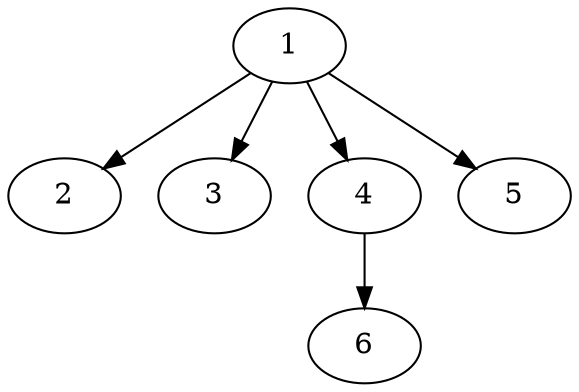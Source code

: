 // DAG automatically generated by daggen at Tue Apr  9 15:00:16 2024
// daggen-master/daggen -n 6 --fat 0.5 --density 0.5 --regular 0.5 --jump 2 --minalpha 20 --maxalpha 50 --dot -o dags/sim_6.dot 
digraph G {
  1 [size="8589934592", alpha="42.88"]
  1 -> 2 [size ="33554432"]
  1 -> 3 [size ="33554432"]
  1 -> 4 [size ="33554432"]
  1 -> 5 [size ="33554432"]
  2 [size="64640195700", alpha="36.93"]
  3 [size="782757789696", alpha="28.42"]
  4 [size="28991029248", alpha="48.30"]
  4 -> 6 [size ="75497472"]
  5 [size="144864421187", alpha="31.99"]
  6 [size="782757789696", alpha="46.00"]
}
